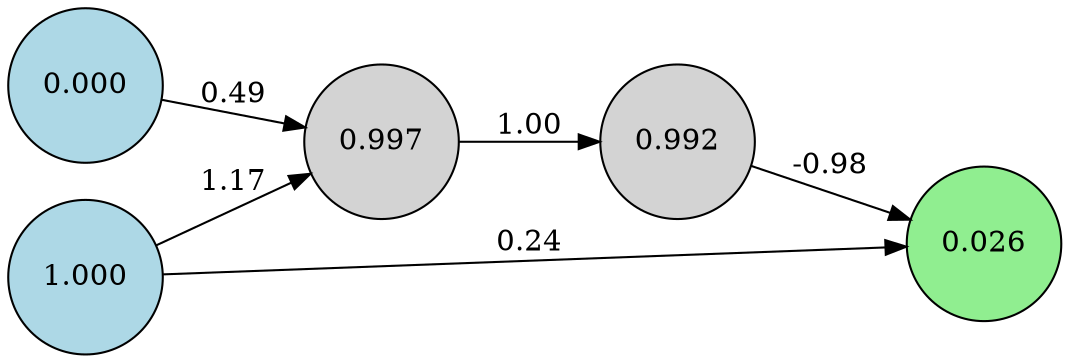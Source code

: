 digraph neat {
  rankdir=LR;
  node [shape=circle];
  node0 [label="0.000", style=filled, fillcolor=lightblue];
  node1 [label="1.000", style=filled, fillcolor=lightblue];
  node45 [label="0.026", style=filled, fillcolor=lightgreen];
  node197 [label="0.997", style=filled, fillcolor=lightgray];
  node259 [label="0.992", style=filled, fillcolor=lightgray];
  node0 -> node197 [label="0.49"];
  node1 -> node197 [label="1.17"];
  node197 -> node259 [label="1.00"];
  node259 -> node45 [label="-0.98"];
  node1 -> node45 [label="0.24"];
}
